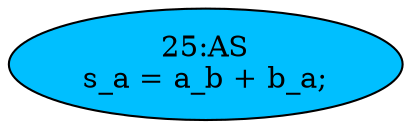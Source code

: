 strict digraph "" {
	node [label="\N"];
	"25:AS"	[ast="<pyverilog.vparser.ast.Assign object at 0x7f8a2988bd10>",
		def_var="['s_a']",
		fillcolor=deepskyblue,
		label="25:AS
s_a = a_b + b_a;",
		statements="[]",
		style=filled,
		typ=Assign,
		use_var="['a_b', 'b_a']"];
}

